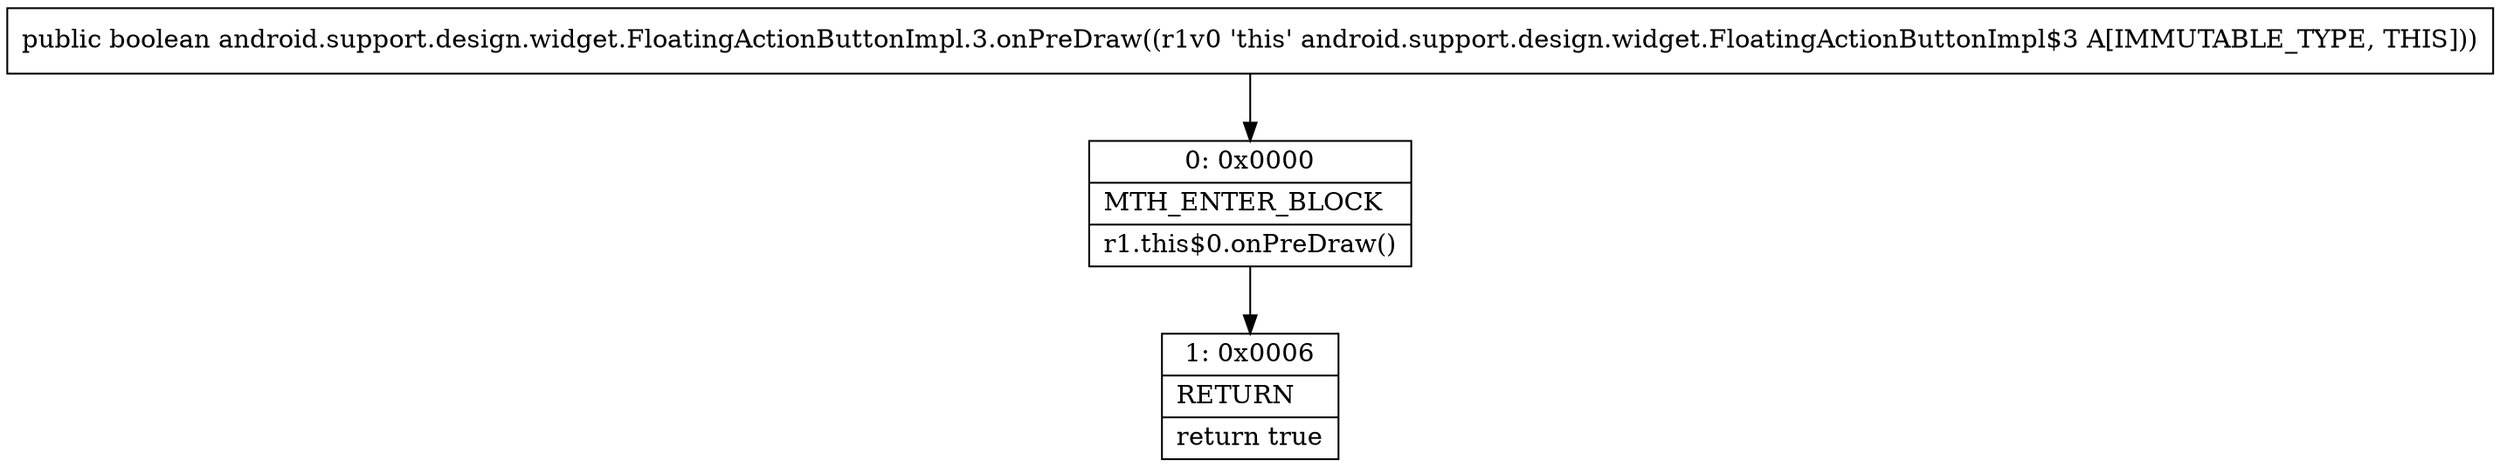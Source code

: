 digraph "CFG forandroid.support.design.widget.FloatingActionButtonImpl.3.onPreDraw()Z" {
Node_0 [shape=record,label="{0\:\ 0x0000|MTH_ENTER_BLOCK\l|r1.this$0.onPreDraw()\l}"];
Node_1 [shape=record,label="{1\:\ 0x0006|RETURN\l|return true\l}"];
MethodNode[shape=record,label="{public boolean android.support.design.widget.FloatingActionButtonImpl.3.onPreDraw((r1v0 'this' android.support.design.widget.FloatingActionButtonImpl$3 A[IMMUTABLE_TYPE, THIS])) }"];
MethodNode -> Node_0;
Node_0 -> Node_1;
}

